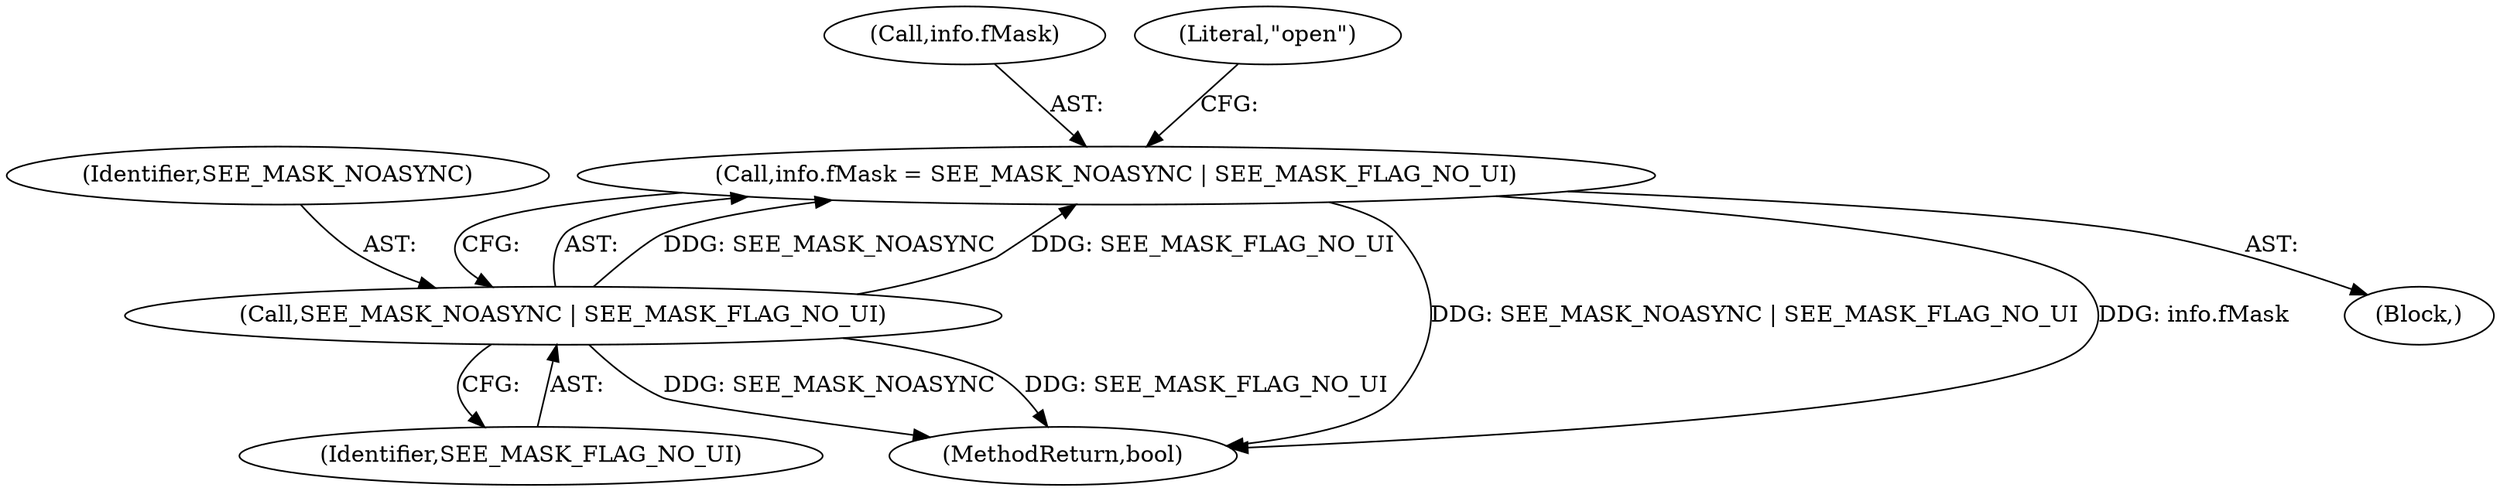 digraph "1_Chrome_bd0fde2518644eea1cc53a01e3e3cce1c70e7157@del" {
"1000109" [label="(Call,info.fMask = SEE_MASK_NOASYNC | SEE_MASK_FLAG_NO_UI)"];
"1000113" [label="(Call,SEE_MASK_NOASYNC | SEE_MASK_FLAG_NO_UI)"];
"1000115" [label="(Identifier,SEE_MASK_FLAG_NO_UI)"];
"1000102" [label="(Block,)"];
"1000114" [label="(Identifier,SEE_MASK_NOASYNC)"];
"1000135" [label="(MethodReturn,bool)"];
"1000113" [label="(Call,SEE_MASK_NOASYNC | SEE_MASK_FLAG_NO_UI)"];
"1000109" [label="(Call,info.fMask = SEE_MASK_NOASYNC | SEE_MASK_FLAG_NO_UI)"];
"1000110" [label="(Call,info.fMask)"];
"1000116" [label="(Literal,\"open\")"];
"1000109" -> "1000102"  [label="AST: "];
"1000109" -> "1000113"  [label="CFG: "];
"1000110" -> "1000109"  [label="AST: "];
"1000113" -> "1000109"  [label="AST: "];
"1000116" -> "1000109"  [label="CFG: "];
"1000109" -> "1000135"  [label="DDG: SEE_MASK_NOASYNC | SEE_MASK_FLAG_NO_UI"];
"1000109" -> "1000135"  [label="DDG: info.fMask"];
"1000113" -> "1000109"  [label="DDG: SEE_MASK_NOASYNC"];
"1000113" -> "1000109"  [label="DDG: SEE_MASK_FLAG_NO_UI"];
"1000113" -> "1000115"  [label="CFG: "];
"1000114" -> "1000113"  [label="AST: "];
"1000115" -> "1000113"  [label="AST: "];
"1000113" -> "1000135"  [label="DDG: SEE_MASK_NOASYNC"];
"1000113" -> "1000135"  [label="DDG: SEE_MASK_FLAG_NO_UI"];
}
